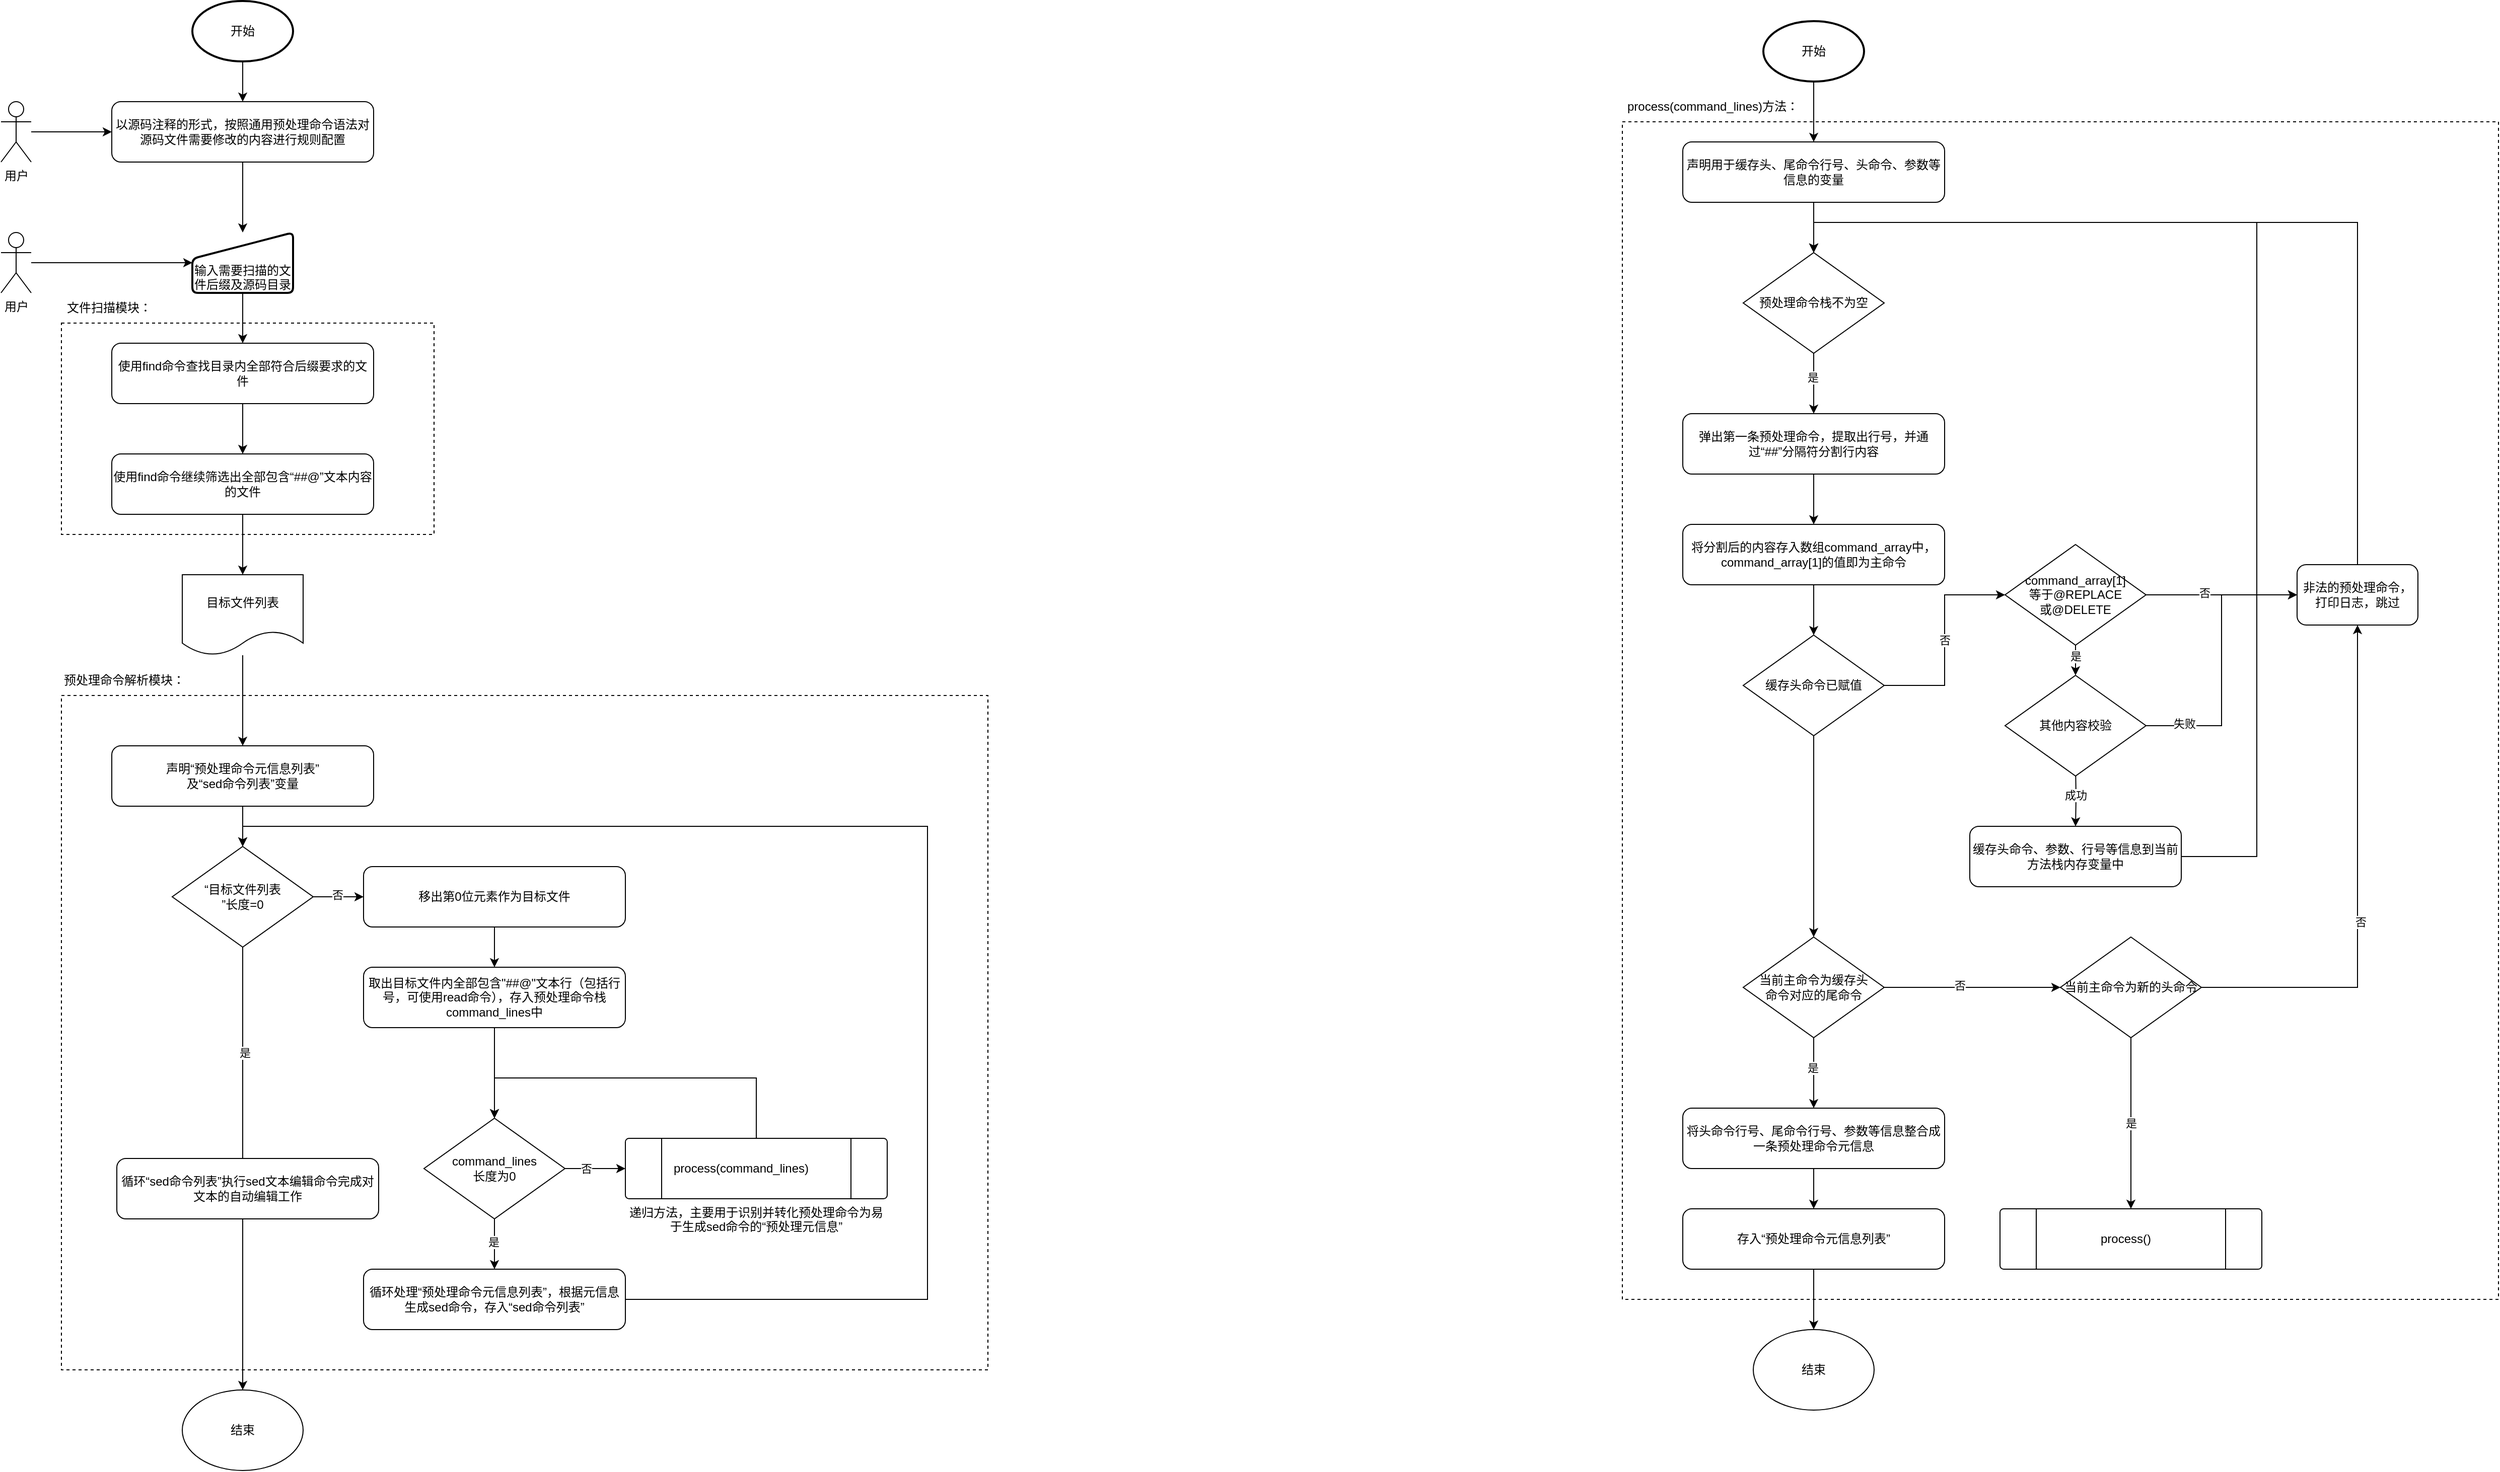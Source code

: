 <mxfile version="21.5.1" type="github">
  <diagram name="第 1 页" id="L_vSuMCrheH9UZkfo6jQ">
    <mxGraphModel dx="2304" dy="550" grid="1" gridSize="10" guides="1" tooltips="1" connect="1" arrows="1" fold="1" page="1" pageScale="1" pageWidth="827" pageHeight="1169" math="0" shadow="0">
      <root>
        <mxCell id="0" />
        <mxCell id="1" parent="0" />
        <mxCell id="4KZR_HS20SmPj8nSOGkS-157" value="" style="group" parent="1" vertex="1" connectable="0">
          <mxGeometry x="1270" y="300" width="870" height="1380" as="geometry" />
        </mxCell>
        <mxCell id="4KZR_HS20SmPj8nSOGkS-155" value="" style="rounded=0;whiteSpace=wrap;html=1;dashed=1;" parent="4KZR_HS20SmPj8nSOGkS-157" vertex="1">
          <mxGeometry y="100" width="870" height="1170" as="geometry" />
        </mxCell>
        <mxCell id="4KZR_HS20SmPj8nSOGkS-23" value="弹出第一条预处理命令，提取出行号，并通过“##”分隔符分割行内容" style="rounded=1;whiteSpace=wrap;html=1;container=0;" parent="4KZR_HS20SmPj8nSOGkS-157" vertex="1">
          <mxGeometry x="60" y="390" width="260" height="60" as="geometry" />
        </mxCell>
        <mxCell id="4KZR_HS20SmPj8nSOGkS-29" style="edgeStyle=orthogonalEdgeStyle;rounded=0;orthogonalLoop=1;jettySize=auto;html=1;" parent="4KZR_HS20SmPj8nSOGkS-157" source="4KZR_HS20SmPj8nSOGkS-24" target="4KZR_HS20SmPj8nSOGkS-23" edge="1">
          <mxGeometry relative="1" as="geometry" />
        </mxCell>
        <mxCell id="4KZR_HS20SmPj8nSOGkS-33" value="是" style="edgeLabel;html=1;align=center;verticalAlign=middle;resizable=0;points=[];container=0;" parent="4KZR_HS20SmPj8nSOGkS-29" vertex="1" connectable="0">
          <mxGeometry x="-0.2" y="2" relative="1" as="geometry">
            <mxPoint x="-3" as="offset" />
          </mxGeometry>
        </mxCell>
        <mxCell id="4KZR_HS20SmPj8nSOGkS-24" value="预处理命令栈不为空" style="rhombus;whiteSpace=wrap;html=1;container=0;" parent="4KZR_HS20SmPj8nSOGkS-157" vertex="1">
          <mxGeometry x="120" y="230" width="140" height="100" as="geometry" />
        </mxCell>
        <mxCell id="4KZR_HS20SmPj8nSOGkS-35" value="将分割后的内容存入数组command_array中，command_array[1]的值即为主命令" style="rounded=1;whiteSpace=wrap;html=1;container=0;" parent="4KZR_HS20SmPj8nSOGkS-157" vertex="1">
          <mxGeometry x="60" y="500" width="260" height="60" as="geometry" />
        </mxCell>
        <mxCell id="4KZR_HS20SmPj8nSOGkS-100" style="edgeStyle=orthogonalEdgeStyle;rounded=0;orthogonalLoop=1;jettySize=auto;html=1;" parent="4KZR_HS20SmPj8nSOGkS-157" source="4KZR_HS20SmPj8nSOGkS-23" target="4KZR_HS20SmPj8nSOGkS-35" edge="1">
          <mxGeometry relative="1" as="geometry" />
        </mxCell>
        <mxCell id="4KZR_HS20SmPj8nSOGkS-40" value="缓存头命令已赋值" style="rhombus;whiteSpace=wrap;html=1;container=0;" parent="4KZR_HS20SmPj8nSOGkS-157" vertex="1">
          <mxGeometry x="120" y="610" width="140" height="100" as="geometry" />
        </mxCell>
        <mxCell id="4KZR_HS20SmPj8nSOGkS-83" style="edgeStyle=orthogonalEdgeStyle;rounded=0;orthogonalLoop=1;jettySize=auto;html=1;" parent="4KZR_HS20SmPj8nSOGkS-157" source="4KZR_HS20SmPj8nSOGkS-35" target="4KZR_HS20SmPj8nSOGkS-40" edge="1">
          <mxGeometry relative="1" as="geometry" />
        </mxCell>
        <mxCell id="4KZR_HS20SmPj8nSOGkS-41" value="当前主命令为缓存头&lt;br&gt;命令对应的尾命令" style="rhombus;whiteSpace=wrap;html=1;container=0;" parent="4KZR_HS20SmPj8nSOGkS-157" vertex="1">
          <mxGeometry x="120" y="910" width="140" height="100" as="geometry" />
        </mxCell>
        <mxCell id="4KZR_HS20SmPj8nSOGkS-43" style="edgeStyle=orthogonalEdgeStyle;rounded=0;orthogonalLoop=1;jettySize=auto;html=1;" parent="4KZR_HS20SmPj8nSOGkS-157" source="4KZR_HS20SmPj8nSOGkS-40" target="4KZR_HS20SmPj8nSOGkS-41" edge="1">
          <mxGeometry relative="1" as="geometry" />
        </mxCell>
        <mxCell id="4KZR_HS20SmPj8nSOGkS-42" value="当前主命令为新的头命令" style="rhombus;whiteSpace=wrap;html=1;container=0;" parent="4KZR_HS20SmPj8nSOGkS-157" vertex="1">
          <mxGeometry x="435" y="910" width="140" height="100" as="geometry" />
        </mxCell>
        <mxCell id="4KZR_HS20SmPj8nSOGkS-49" style="edgeStyle=orthogonalEdgeStyle;rounded=0;orthogonalLoop=1;jettySize=auto;html=1;" parent="4KZR_HS20SmPj8nSOGkS-157" source="4KZR_HS20SmPj8nSOGkS-41" target="4KZR_HS20SmPj8nSOGkS-42" edge="1">
          <mxGeometry relative="1" as="geometry" />
        </mxCell>
        <mxCell id="4KZR_HS20SmPj8nSOGkS-50" value="否" style="edgeLabel;html=1;align=center;verticalAlign=middle;resizable=0;points=[];container=0;" parent="4KZR_HS20SmPj8nSOGkS-49" vertex="1" connectable="0">
          <mxGeometry x="-0.143" y="2" relative="1" as="geometry">
            <mxPoint as="offset" />
          </mxGeometry>
        </mxCell>
        <mxCell id="4KZR_HS20SmPj8nSOGkS-44" value="将头命令行号、尾命令行号、参数等信息整合成一条预处理命令元信息" style="rounded=1;whiteSpace=wrap;html=1;container=0;" parent="4KZR_HS20SmPj8nSOGkS-157" vertex="1">
          <mxGeometry x="60" y="1080" width="260" height="60" as="geometry" />
        </mxCell>
        <mxCell id="4KZR_HS20SmPj8nSOGkS-56" style="edgeStyle=orthogonalEdgeStyle;rounded=0;orthogonalLoop=1;jettySize=auto;html=1;" parent="4KZR_HS20SmPj8nSOGkS-157" source="4KZR_HS20SmPj8nSOGkS-41" target="4KZR_HS20SmPj8nSOGkS-44" edge="1">
          <mxGeometry relative="1" as="geometry" />
        </mxCell>
        <mxCell id="4KZR_HS20SmPj8nSOGkS-57" value="是" style="edgeLabel;html=1;align=center;verticalAlign=middle;resizable=0;points=[];container=0;" parent="4KZR_HS20SmPj8nSOGkS-56" vertex="1" connectable="0">
          <mxGeometry x="-0.15" y="1" relative="1" as="geometry">
            <mxPoint x="-2" as="offset" />
          </mxGeometry>
        </mxCell>
        <mxCell id="4KZR_HS20SmPj8nSOGkS-45" value="存入“预处理命令元信息列表”" style="rounded=1;whiteSpace=wrap;html=1;container=0;" parent="4KZR_HS20SmPj8nSOGkS-157" vertex="1">
          <mxGeometry x="60" y="1180" width="260" height="60" as="geometry" />
        </mxCell>
        <mxCell id="4KZR_HS20SmPj8nSOGkS-58" style="edgeStyle=orthogonalEdgeStyle;rounded=0;orthogonalLoop=1;jettySize=auto;html=1;" parent="4KZR_HS20SmPj8nSOGkS-157" source="4KZR_HS20SmPj8nSOGkS-44" target="4KZR_HS20SmPj8nSOGkS-45" edge="1">
          <mxGeometry relative="1" as="geometry" />
        </mxCell>
        <mxCell id="4KZR_HS20SmPj8nSOGkS-71" style="edgeStyle=orthogonalEdgeStyle;rounded=0;orthogonalLoop=1;jettySize=auto;html=1;" parent="4KZR_HS20SmPj8nSOGkS-157" source="4KZR_HS20SmPj8nSOGkS-66" target="4KZR_HS20SmPj8nSOGkS-24" edge="1">
          <mxGeometry relative="1" as="geometry">
            <Array as="points" />
          </mxGeometry>
        </mxCell>
        <mxCell id="4KZR_HS20SmPj8nSOGkS-66" value="声明&lt;span style=&quot;background-color: initial;&quot;&gt;用于缓存头、尾命令行号、头命令、参数等信息的变量&lt;/span&gt;" style="rounded=1;whiteSpace=wrap;html=1;container=0;" parent="4KZR_HS20SmPj8nSOGkS-157" vertex="1">
          <mxGeometry x="60" y="120" width="260" height="60" as="geometry" />
        </mxCell>
        <mxCell id="4KZR_HS20SmPj8nSOGkS-67" value="command_array[1]&lt;br&gt;等于@REPLACE&lt;br&gt;或@DELETE" style="rhombus;whiteSpace=wrap;html=1;container=0;" parent="4KZR_HS20SmPj8nSOGkS-157" vertex="1">
          <mxGeometry x="380" y="520" width="140" height="100" as="geometry" />
        </mxCell>
        <mxCell id="4KZR_HS20SmPj8nSOGkS-74" value="否" style="edgeStyle=orthogonalEdgeStyle;rounded=0;orthogonalLoop=1;jettySize=auto;html=1;" parent="4KZR_HS20SmPj8nSOGkS-157" source="4KZR_HS20SmPj8nSOGkS-40" target="4KZR_HS20SmPj8nSOGkS-67" edge="1">
          <mxGeometry relative="1" as="geometry" />
        </mxCell>
        <mxCell id="4KZR_HS20SmPj8nSOGkS-75" style="edgeStyle=orthogonalEdgeStyle;rounded=0;orthogonalLoop=1;jettySize=auto;html=1;entryX=0.5;entryY=0;entryDx=0;entryDy=0;" parent="4KZR_HS20SmPj8nSOGkS-157" source="4KZR_HS20SmPj8nSOGkS-67" target="4KZR_HS20SmPj8nSOGkS-101" edge="1">
          <mxGeometry relative="1" as="geometry">
            <mxPoint x="450.0" y="680" as="targetPoint" />
          </mxGeometry>
        </mxCell>
        <mxCell id="4KZR_HS20SmPj8nSOGkS-76" value="是" style="edgeLabel;html=1;align=center;verticalAlign=middle;resizable=0;points=[];container=0;" parent="4KZR_HS20SmPj8nSOGkS-75" vertex="1" connectable="0">
          <mxGeometry x="-0.371" y="-1" relative="1" as="geometry">
            <mxPoint x="1" y="-5" as="offset" />
          </mxGeometry>
        </mxCell>
        <mxCell id="4KZR_HS20SmPj8nSOGkS-81" style="edgeStyle=orthogonalEdgeStyle;rounded=0;orthogonalLoop=1;jettySize=auto;html=1;exitX=0.5;exitY=0;exitDx=0;exitDy=0;entryX=0.5;entryY=0;entryDx=0;entryDy=0;" parent="4KZR_HS20SmPj8nSOGkS-157" source="4KZR_HS20SmPj8nSOGkS-77" target="4KZR_HS20SmPj8nSOGkS-24" edge="1">
          <mxGeometry relative="1" as="geometry">
            <mxPoint x="930" y="1065" as="sourcePoint" />
            <mxPoint x="190" y="275" as="targetPoint" />
            <Array as="points">
              <mxPoint x="730" y="200" />
              <mxPoint x="190" y="200" />
            </Array>
          </mxGeometry>
        </mxCell>
        <mxCell id="4KZR_HS20SmPj8nSOGkS-77" value="非法的预处理命令，打印日志，跳过" style="rounded=1;whiteSpace=wrap;html=1;container=0;" parent="4KZR_HS20SmPj8nSOGkS-157" vertex="1">
          <mxGeometry x="670" y="540" width="120" height="60" as="geometry" />
        </mxCell>
        <mxCell id="4KZR_HS20SmPj8nSOGkS-80" style="edgeStyle=orthogonalEdgeStyle;rounded=0;orthogonalLoop=1;jettySize=auto;html=1;" parent="4KZR_HS20SmPj8nSOGkS-157" source="4KZR_HS20SmPj8nSOGkS-42" target="4KZR_HS20SmPj8nSOGkS-77" edge="1">
          <mxGeometry relative="1" as="geometry" />
        </mxCell>
        <mxCell id="4KZR_HS20SmPj8nSOGkS-99" value="否" style="edgeLabel;html=1;align=center;verticalAlign=middle;resizable=0;points=[];container=0;" parent="4KZR_HS20SmPj8nSOGkS-80" vertex="1" connectable="0">
          <mxGeometry x="-0.144" y="-3" relative="1" as="geometry">
            <mxPoint as="offset" />
          </mxGeometry>
        </mxCell>
        <mxCell id="4KZR_HS20SmPj8nSOGkS-78" style="edgeStyle=orthogonalEdgeStyle;rounded=0;orthogonalLoop=1;jettySize=auto;html=1;" parent="4KZR_HS20SmPj8nSOGkS-157" source="4KZR_HS20SmPj8nSOGkS-67" target="4KZR_HS20SmPj8nSOGkS-77" edge="1">
          <mxGeometry relative="1" as="geometry" />
        </mxCell>
        <mxCell id="4KZR_HS20SmPj8nSOGkS-79" value="否" style="edgeLabel;html=1;align=center;verticalAlign=middle;resizable=0;points=[];container=0;" parent="4KZR_HS20SmPj8nSOGkS-78" vertex="1" connectable="0">
          <mxGeometry x="-0.225" y="2" relative="1" as="geometry">
            <mxPoint as="offset" />
          </mxGeometry>
        </mxCell>
        <mxCell id="4KZR_HS20SmPj8nSOGkS-86" style="edgeStyle=orthogonalEdgeStyle;rounded=0;orthogonalLoop=1;jettySize=auto;html=1;entryX=0.5;entryY=0;entryDx=0;entryDy=0;exitX=1;exitY=0.5;exitDx=0;exitDy=0;" parent="4KZR_HS20SmPj8nSOGkS-157" source="4KZR_HS20SmPj8nSOGkS-84" target="4KZR_HS20SmPj8nSOGkS-24" edge="1">
          <mxGeometry relative="1" as="geometry">
            <mxPoint x="580" y="1060" as="sourcePoint" />
            <mxPoint x="190" y="280" as="targetPoint" />
            <Array as="points">
              <mxPoint x="630" y="830" />
              <mxPoint x="630" y="200" />
              <mxPoint x="190" y="200" />
            </Array>
          </mxGeometry>
        </mxCell>
        <mxCell id="4KZR_HS20SmPj8nSOGkS-84" value="缓存头命令、参数、行号等信息到当前方法栈内存变量中" style="rounded=1;whiteSpace=wrap;html=1;container=0;" parent="4KZR_HS20SmPj8nSOGkS-157" vertex="1">
          <mxGeometry x="345" y="800" width="210" height="60" as="geometry" />
        </mxCell>
        <mxCell id="4KZR_HS20SmPj8nSOGkS-85" value="" style="edgeStyle=orthogonalEdgeStyle;rounded=0;orthogonalLoop=1;jettySize=auto;html=1;" parent="4KZR_HS20SmPj8nSOGkS-157" target="4KZR_HS20SmPj8nSOGkS-84" edge="1">
          <mxGeometry relative="1" as="geometry">
            <mxPoint x="450.0" y="740" as="sourcePoint" />
          </mxGeometry>
        </mxCell>
        <mxCell id="4KZR_HS20SmPj8nSOGkS-102" value="成功" style="edgeLabel;html=1;align=center;verticalAlign=middle;resizable=0;points=[];container=0;" parent="4KZR_HS20SmPj8nSOGkS-85" vertex="1" connectable="0">
          <mxGeometry x="0.414" y="1" relative="1" as="geometry">
            <mxPoint x="-1" y="-14" as="offset" />
          </mxGeometry>
        </mxCell>
        <mxCell id="4KZR_HS20SmPj8nSOGkS-73" value="是" style="edgeStyle=orthogonalEdgeStyle;rounded=0;orthogonalLoop=1;jettySize=auto;html=1;exitX=0.5;exitY=1;exitDx=0;exitDy=0;entryX=0.5;entryY=0;entryDx=0;entryDy=0;" parent="4KZR_HS20SmPj8nSOGkS-157" source="4KZR_HS20SmPj8nSOGkS-42" target="4KZR_HS20SmPj8nSOGkS-96" edge="1">
          <mxGeometry relative="1" as="geometry">
            <mxPoint x="520" y="1250" as="targetPoint" />
          </mxGeometry>
        </mxCell>
        <mxCell id="4KZR_HS20SmPj8nSOGkS-103" style="edgeStyle=orthogonalEdgeStyle;rounded=0;orthogonalLoop=1;jettySize=auto;html=1;entryX=0;entryY=0.5;entryDx=0;entryDy=0;" parent="4KZR_HS20SmPj8nSOGkS-157" source="4KZR_HS20SmPj8nSOGkS-101" target="4KZR_HS20SmPj8nSOGkS-77" edge="1">
          <mxGeometry relative="1" as="geometry" />
        </mxCell>
        <mxCell id="4KZR_HS20SmPj8nSOGkS-104" value="失败" style="edgeLabel;html=1;align=center;verticalAlign=middle;resizable=0;points=[];container=0;" parent="4KZR_HS20SmPj8nSOGkS-103" vertex="1" connectable="0">
          <mxGeometry x="-0.732" y="2" relative="1" as="geometry">
            <mxPoint as="offset" />
          </mxGeometry>
        </mxCell>
        <mxCell id="4KZR_HS20SmPj8nSOGkS-101" value="其他内容校验" style="rhombus;whiteSpace=wrap;html=1;container=0;" parent="4KZR_HS20SmPj8nSOGkS-157" vertex="1">
          <mxGeometry x="380" y="650" width="140" height="100" as="geometry" />
        </mxCell>
        <mxCell id="4KZR_HS20SmPj8nSOGkS-96" value="" style="verticalLabelPosition=bottom;verticalAlign=top;html=1;shape=process;whiteSpace=wrap;rounded=1;size=0.14;arcSize=6;container=0;" parent="4KZR_HS20SmPj8nSOGkS-157" vertex="1">
          <mxGeometry x="375" y="1180" width="260" height="60" as="geometry" />
        </mxCell>
        <mxCell id="4KZR_HS20SmPj8nSOGkS-97" value="process()" style="text;html=1;strokeColor=none;fillColor=none;align=center;verticalAlign=middle;whiteSpace=wrap;rounded=0;container=0;" parent="4KZR_HS20SmPj8nSOGkS-157" vertex="1">
          <mxGeometry x="435" y="1195" width="130" height="30" as="geometry" />
        </mxCell>
        <mxCell id="4KZR_HS20SmPj8nSOGkS-149" style="edgeStyle=orthogonalEdgeStyle;rounded=0;orthogonalLoop=1;jettySize=auto;html=1;" parent="4KZR_HS20SmPj8nSOGkS-157" source="4KZR_HS20SmPj8nSOGkS-146" target="4KZR_HS20SmPj8nSOGkS-66" edge="1">
          <mxGeometry relative="1" as="geometry" />
        </mxCell>
        <mxCell id="4KZR_HS20SmPj8nSOGkS-146" value="开始" style="strokeWidth=2;html=1;shape=mxgraph.flowchart.start_1;whiteSpace=wrap;" parent="4KZR_HS20SmPj8nSOGkS-157" vertex="1">
          <mxGeometry x="140" width="100" height="60" as="geometry" />
        </mxCell>
        <mxCell id="4KZR_HS20SmPj8nSOGkS-147" value="结束" style="ellipse;whiteSpace=wrap;html=1;" parent="4KZR_HS20SmPj8nSOGkS-157" vertex="1">
          <mxGeometry x="130" y="1300" width="120" height="80" as="geometry" />
        </mxCell>
        <mxCell id="4KZR_HS20SmPj8nSOGkS-148" style="edgeStyle=orthogonalEdgeStyle;rounded=0;orthogonalLoop=1;jettySize=auto;html=1;" parent="4KZR_HS20SmPj8nSOGkS-157" source="4KZR_HS20SmPj8nSOGkS-45" target="4KZR_HS20SmPj8nSOGkS-147" edge="1">
          <mxGeometry relative="1" as="geometry" />
        </mxCell>
        <mxCell id="4KZR_HS20SmPj8nSOGkS-156" value="process(command_lines)方法：" style="text;html=1;strokeColor=none;fillColor=none;align=center;verticalAlign=middle;whiteSpace=wrap;rounded=0;" parent="4KZR_HS20SmPj8nSOGkS-157" vertex="1">
          <mxGeometry y="70" width="180" height="30" as="geometry" />
        </mxCell>
        <mxCell id="4KZR_HS20SmPj8nSOGkS-161" value="" style="group" parent="1" vertex="1" connectable="0">
          <mxGeometry x="-340" y="280" width="980" height="1460" as="geometry" />
        </mxCell>
        <mxCell id="4KZR_HS20SmPj8nSOGkS-159" value="开始" style="strokeWidth=2;html=1;shape=mxgraph.flowchart.start_1;whiteSpace=wrap;" parent="4KZR_HS20SmPj8nSOGkS-161" vertex="1">
          <mxGeometry x="190" width="100" height="60" as="geometry" />
        </mxCell>
        <mxCell id="4KZR_HS20SmPj8nSOGkS-19" value="" style="rounded=0;whiteSpace=wrap;html=1;dashed=1;" parent="4KZR_HS20SmPj8nSOGkS-161" vertex="1">
          <mxGeometry x="60" y="690" width="920" height="670" as="geometry" />
        </mxCell>
        <mxCell id="4KZR_HS20SmPj8nSOGkS-15" value="" style="rounded=0;whiteSpace=wrap;html=1;dashed=1;" parent="4KZR_HS20SmPj8nSOGkS-161" vertex="1">
          <mxGeometry x="60" y="320" width="370" height="210" as="geometry" />
        </mxCell>
        <mxCell id="4KZR_HS20SmPj8nSOGkS-4" value="使用find命令继续筛选出全部包含“##@”文本内容的文件" style="rounded=1;whiteSpace=wrap;html=1;" parent="4KZR_HS20SmPj8nSOGkS-161" vertex="1">
          <mxGeometry x="110" y="450" width="260" height="60" as="geometry" />
        </mxCell>
        <mxCell id="4KZR_HS20SmPj8nSOGkS-12" value="" style="edgeStyle=orthogonalEdgeStyle;rounded=0;orthogonalLoop=1;jettySize=auto;html=1;" parent="4KZR_HS20SmPj8nSOGkS-161" source="4KZR_HS20SmPj8nSOGkS-8" target="4KZR_HS20SmPj8nSOGkS-4" edge="1">
          <mxGeometry relative="1" as="geometry" />
        </mxCell>
        <mxCell id="4KZR_HS20SmPj8nSOGkS-8" value="使用find命令查找目录内全部符合后缀要求的文件" style="rounded=1;whiteSpace=wrap;html=1;" parent="4KZR_HS20SmPj8nSOGkS-161" vertex="1">
          <mxGeometry x="110" y="340" width="260" height="60" as="geometry" />
        </mxCell>
        <mxCell id="4KZR_HS20SmPj8nSOGkS-13" value="目标文件列表" style="shape=document;whiteSpace=wrap;html=1;boundedLbl=1;" parent="4KZR_HS20SmPj8nSOGkS-161" vertex="1">
          <mxGeometry x="180" y="570" width="120" height="80" as="geometry" />
        </mxCell>
        <mxCell id="4KZR_HS20SmPj8nSOGkS-14" value="" style="edgeStyle=orthogonalEdgeStyle;rounded=0;orthogonalLoop=1;jettySize=auto;html=1;" parent="4KZR_HS20SmPj8nSOGkS-161" source="4KZR_HS20SmPj8nSOGkS-4" target="4KZR_HS20SmPj8nSOGkS-13" edge="1">
          <mxGeometry relative="1" as="geometry" />
        </mxCell>
        <mxCell id="4KZR_HS20SmPj8nSOGkS-16" value="文件扫描模块：" style="text;html=1;strokeColor=none;fillColor=none;align=center;verticalAlign=middle;whiteSpace=wrap;rounded=0;" parent="4KZR_HS20SmPj8nSOGkS-161" vertex="1">
          <mxGeometry x="60" y="290" width="95" height="30" as="geometry" />
        </mxCell>
        <mxCell id="4KZR_HS20SmPj8nSOGkS-21" value="预处理命令解析模块：" style="text;html=1;strokeColor=none;fillColor=none;align=center;verticalAlign=middle;whiteSpace=wrap;rounded=0;" parent="4KZR_HS20SmPj8nSOGkS-161" vertex="1">
          <mxGeometry x="60" y="660" width="125" height="30" as="geometry" />
        </mxCell>
        <mxCell id="4KZR_HS20SmPj8nSOGkS-22" value="取出目标文件内全部包含&quot;##@&quot;文本行（包括行号，可使用read命令），存入预处理命令栈command_lines中" style="rounded=1;whiteSpace=wrap;html=1;" parent="4KZR_HS20SmPj8nSOGkS-161" vertex="1">
          <mxGeometry x="360" y="960" width="260" height="60" as="geometry" />
        </mxCell>
        <mxCell id="4KZR_HS20SmPj8nSOGkS-94" value="" style="group" parent="4KZR_HS20SmPj8nSOGkS-161" vertex="1" connectable="0">
          <mxGeometry x="610" y="1130" width="260" height="60" as="geometry" />
        </mxCell>
        <mxCell id="4KZR_HS20SmPj8nSOGkS-89" value="递归方法，主要用于识别并转化预处理命令为易于生成sed命令的“预处理元信息”" style="verticalLabelPosition=bottom;verticalAlign=top;html=1;shape=process;whiteSpace=wrap;rounded=1;size=0.14;arcSize=6;" parent="4KZR_HS20SmPj8nSOGkS-94" vertex="1">
          <mxGeometry x="10" width="260" height="60" as="geometry" />
        </mxCell>
        <mxCell id="4KZR_HS20SmPj8nSOGkS-90" value="process(command_lines)" style="text;html=1;strokeColor=none;fillColor=none;align=center;verticalAlign=middle;whiteSpace=wrap;rounded=0;" parent="4KZR_HS20SmPj8nSOGkS-94" vertex="1">
          <mxGeometry x="60" y="15" width="130" height="30" as="geometry" />
        </mxCell>
        <mxCell id="4KZR_HS20SmPj8nSOGkS-109" value="“目标文件列表&lt;br&gt;”长度=0" style="rhombus;whiteSpace=wrap;html=1;container=0;" parent="4KZR_HS20SmPj8nSOGkS-161" vertex="1">
          <mxGeometry x="170" y="840" width="140" height="100" as="geometry" />
        </mxCell>
        <mxCell id="4KZR_HS20SmPj8nSOGkS-127" style="edgeStyle=orthogonalEdgeStyle;rounded=0;orthogonalLoop=1;jettySize=auto;html=1;" parent="4KZR_HS20SmPj8nSOGkS-161" source="4KZR_HS20SmPj8nSOGkS-110" target="4KZR_HS20SmPj8nSOGkS-22" edge="1">
          <mxGeometry relative="1" as="geometry" />
        </mxCell>
        <mxCell id="4KZR_HS20SmPj8nSOGkS-110" value="移出第0位元素作为目标文件" style="rounded=1;whiteSpace=wrap;html=1;" parent="4KZR_HS20SmPj8nSOGkS-161" vertex="1">
          <mxGeometry x="360" y="860" width="260" height="60" as="geometry" />
        </mxCell>
        <mxCell id="4KZR_HS20SmPj8nSOGkS-126" style="edgeStyle=orthogonalEdgeStyle;rounded=0;orthogonalLoop=1;jettySize=auto;html=1;" parent="4KZR_HS20SmPj8nSOGkS-161" source="4KZR_HS20SmPj8nSOGkS-109" target="4KZR_HS20SmPj8nSOGkS-110" edge="1">
          <mxGeometry relative="1" as="geometry" />
        </mxCell>
        <mxCell id="4KZR_HS20SmPj8nSOGkS-132" value="否" style="edgeLabel;html=1;align=center;verticalAlign=middle;resizable=0;points=[];" parent="4KZR_HS20SmPj8nSOGkS-126" vertex="1" connectable="0">
          <mxGeometry x="-0.067" y="2" relative="1" as="geometry">
            <mxPoint as="offset" />
          </mxGeometry>
        </mxCell>
        <mxCell id="4KZR_HS20SmPj8nSOGkS-130" style="edgeStyle=orthogonalEdgeStyle;rounded=0;orthogonalLoop=1;jettySize=auto;html=1;" parent="4KZR_HS20SmPj8nSOGkS-161" source="4KZR_HS20SmPj8nSOGkS-113" target="4KZR_HS20SmPj8nSOGkS-109" edge="1">
          <mxGeometry relative="1" as="geometry" />
        </mxCell>
        <mxCell id="4KZR_HS20SmPj8nSOGkS-113" value="声明“预处理命令元信息列表”&lt;br&gt;及“sed命令列表”变量" style="rounded=1;whiteSpace=wrap;html=1;" parent="4KZR_HS20SmPj8nSOGkS-161" vertex="1">
          <mxGeometry x="110" y="740" width="260" height="60" as="geometry" />
        </mxCell>
        <mxCell id="4KZR_HS20SmPj8nSOGkS-28" style="edgeStyle=orthogonalEdgeStyle;rounded=0;orthogonalLoop=1;jettySize=auto;html=1;" parent="4KZR_HS20SmPj8nSOGkS-161" source="4KZR_HS20SmPj8nSOGkS-13" target="4KZR_HS20SmPj8nSOGkS-113" edge="1">
          <mxGeometry relative="1" as="geometry">
            <mxPoint x="240" y="710.0" as="targetPoint" />
          </mxGeometry>
        </mxCell>
        <mxCell id="4KZR_HS20SmPj8nSOGkS-133" style="edgeStyle=orthogonalEdgeStyle;rounded=0;orthogonalLoop=1;jettySize=auto;html=1;entryX=0.5;entryY=0;entryDx=0;entryDy=0;" parent="4KZR_HS20SmPj8nSOGkS-161" source="4KZR_HS20SmPj8nSOGkS-114" target="4KZR_HS20SmPj8nSOGkS-109" edge="1">
          <mxGeometry relative="1" as="geometry">
            <Array as="points">
              <mxPoint x="920" y="1290" />
              <mxPoint x="920" y="820" />
              <mxPoint x="240" y="820" />
            </Array>
          </mxGeometry>
        </mxCell>
        <mxCell id="4KZR_HS20SmPj8nSOGkS-114" value="循环处理“预处理命令元信息列表”，根据元信息生成sed命令，存入“sed命令列表”" style="rounded=1;whiteSpace=wrap;html=1;" parent="4KZR_HS20SmPj8nSOGkS-161" vertex="1">
          <mxGeometry x="360" y="1260" width="260" height="60" as="geometry" />
        </mxCell>
        <mxCell id="4KZR_HS20SmPj8nSOGkS-116" style="edgeStyle=orthogonalEdgeStyle;rounded=0;orthogonalLoop=1;jettySize=auto;html=1;" parent="4KZR_HS20SmPj8nSOGkS-161" source="4KZR_HS20SmPj8nSOGkS-115" target="4KZR_HS20SmPj8nSOGkS-89" edge="1">
          <mxGeometry relative="1" as="geometry" />
        </mxCell>
        <mxCell id="4KZR_HS20SmPj8nSOGkS-118" value="否" style="edgeLabel;html=1;align=center;verticalAlign=middle;resizable=0;points=[];" parent="4KZR_HS20SmPj8nSOGkS-116" vertex="1" connectable="0">
          <mxGeometry x="-0.293" relative="1" as="geometry">
            <mxPoint as="offset" />
          </mxGeometry>
        </mxCell>
        <mxCell id="4KZR_HS20SmPj8nSOGkS-121" style="edgeStyle=orthogonalEdgeStyle;rounded=0;orthogonalLoop=1;jettySize=auto;html=1;" parent="4KZR_HS20SmPj8nSOGkS-161" source="4KZR_HS20SmPj8nSOGkS-115" target="4KZR_HS20SmPj8nSOGkS-114" edge="1">
          <mxGeometry relative="1" as="geometry">
            <Array as="points">
              <mxPoint x="490" y="1250" />
              <mxPoint x="490" y="1250" />
            </Array>
          </mxGeometry>
        </mxCell>
        <mxCell id="4KZR_HS20SmPj8nSOGkS-122" value="是" style="edgeLabel;html=1;align=center;verticalAlign=middle;resizable=0;points=[];" parent="4KZR_HS20SmPj8nSOGkS-121" vertex="1" connectable="0">
          <mxGeometry x="-0.1" y="-1" relative="1" as="geometry">
            <mxPoint as="offset" />
          </mxGeometry>
        </mxCell>
        <mxCell id="4KZR_HS20SmPj8nSOGkS-115" value="command_lines&lt;br&gt;长度为0" style="rhombus;whiteSpace=wrap;html=1;container=0;" parent="4KZR_HS20SmPj8nSOGkS-161" vertex="1">
          <mxGeometry x="420" y="1110" width="140" height="100" as="geometry" />
        </mxCell>
        <mxCell id="4KZR_HS20SmPj8nSOGkS-123" style="edgeStyle=orthogonalEdgeStyle;rounded=0;orthogonalLoop=1;jettySize=auto;html=1;" parent="4KZR_HS20SmPj8nSOGkS-161" source="4KZR_HS20SmPj8nSOGkS-22" target="4KZR_HS20SmPj8nSOGkS-115" edge="1">
          <mxGeometry relative="1" as="geometry" />
        </mxCell>
        <mxCell id="4KZR_HS20SmPj8nSOGkS-120" style="edgeStyle=orthogonalEdgeStyle;rounded=0;orthogonalLoop=1;jettySize=auto;html=1;entryX=0.5;entryY=0;entryDx=0;entryDy=0;" parent="4KZR_HS20SmPj8nSOGkS-161" source="4KZR_HS20SmPj8nSOGkS-89" target="4KZR_HS20SmPj8nSOGkS-115" edge="1">
          <mxGeometry relative="1" as="geometry">
            <Array as="points">
              <mxPoint x="750" y="1070" />
              <mxPoint x="490" y="1070" />
            </Array>
          </mxGeometry>
        </mxCell>
        <mxCell id="4KZR_HS20SmPj8nSOGkS-128" value="结束" style="ellipse;whiteSpace=wrap;html=1;" parent="4KZR_HS20SmPj8nSOGkS-161" vertex="1">
          <mxGeometry x="180" y="1380" width="120" height="80" as="geometry" />
        </mxCell>
        <mxCell id="4KZR_HS20SmPj8nSOGkS-129" style="edgeStyle=orthogonalEdgeStyle;rounded=0;orthogonalLoop=1;jettySize=auto;html=1;" parent="4KZR_HS20SmPj8nSOGkS-161" source="4KZR_HS20SmPj8nSOGkS-109" target="4KZR_HS20SmPj8nSOGkS-128" edge="1">
          <mxGeometry relative="1" as="geometry" />
        </mxCell>
        <mxCell id="4KZR_HS20SmPj8nSOGkS-131" value="是" style="edgeLabel;html=1;align=center;verticalAlign=middle;resizable=0;points=[];" parent="4KZR_HS20SmPj8nSOGkS-129" vertex="1" connectable="0">
          <mxGeometry x="-0.522" y="2" relative="1" as="geometry">
            <mxPoint as="offset" />
          </mxGeometry>
        </mxCell>
        <mxCell id="4KZR_HS20SmPj8nSOGkS-134" value="循环“sed命令列表”执行sed文本编辑命令完成对文本的自动编辑工作" style="rounded=1;whiteSpace=wrap;html=1;" parent="4KZR_HS20SmPj8nSOGkS-161" vertex="1">
          <mxGeometry x="115" y="1150" width="260" height="60" as="geometry" />
        </mxCell>
        <mxCell id="4KZR_HS20SmPj8nSOGkS-136" style="edgeStyle=orthogonalEdgeStyle;rounded=0;orthogonalLoop=1;jettySize=auto;html=1;" parent="4KZR_HS20SmPj8nSOGkS-161" source="4KZR_HS20SmPj8nSOGkS-135" target="4KZR_HS20SmPj8nSOGkS-8" edge="1">
          <mxGeometry relative="1" as="geometry" />
        </mxCell>
        <mxCell id="4KZR_HS20SmPj8nSOGkS-135" value="&lt;br&gt;&lt;br&gt;输入需要扫描的文件后缀及源码目录" style="html=1;strokeWidth=2;shape=manualInput;whiteSpace=wrap;rounded=1;size=26;arcSize=11;" parent="4KZR_HS20SmPj8nSOGkS-161" vertex="1">
          <mxGeometry x="190" y="230" width="100" height="60" as="geometry" />
        </mxCell>
        <mxCell id="4KZR_HS20SmPj8nSOGkS-141" style="edgeStyle=orthogonalEdgeStyle;rounded=0;orthogonalLoop=1;jettySize=auto;html=1;" parent="4KZR_HS20SmPj8nSOGkS-161" source="4KZR_HS20SmPj8nSOGkS-140" target="4KZR_HS20SmPj8nSOGkS-135" edge="1">
          <mxGeometry relative="1" as="geometry" />
        </mxCell>
        <mxCell id="4KZR_HS20SmPj8nSOGkS-140" value="用户" style="shape=umlActor;verticalLabelPosition=bottom;verticalAlign=top;html=1;outlineConnect=0;" parent="4KZR_HS20SmPj8nSOGkS-161" vertex="1">
          <mxGeometry y="230" width="30" height="60" as="geometry" />
        </mxCell>
        <mxCell id="4KZR_HS20SmPj8nSOGkS-150" value="用户" style="shape=umlActor;verticalLabelPosition=bottom;verticalAlign=top;html=1;outlineConnect=0;" parent="4KZR_HS20SmPj8nSOGkS-161" vertex="1">
          <mxGeometry y="100" width="30" height="60" as="geometry" />
        </mxCell>
        <mxCell id="4KZR_HS20SmPj8nSOGkS-152" style="edgeStyle=orthogonalEdgeStyle;rounded=0;orthogonalLoop=1;jettySize=auto;html=1;" parent="4KZR_HS20SmPj8nSOGkS-161" source="4KZR_HS20SmPj8nSOGkS-151" target="4KZR_HS20SmPj8nSOGkS-135" edge="1">
          <mxGeometry relative="1" as="geometry" />
        </mxCell>
        <mxCell id="4KZR_HS20SmPj8nSOGkS-151" value="以源码注释的形式，按照通用预处理命令语法对源码文件需要修改的内容进行规则配置" style="rounded=1;whiteSpace=wrap;html=1;" parent="4KZR_HS20SmPj8nSOGkS-161" vertex="1">
          <mxGeometry x="110" y="100" width="260" height="60" as="geometry" />
        </mxCell>
        <mxCell id="4KZR_HS20SmPj8nSOGkS-160" style="edgeStyle=orthogonalEdgeStyle;rounded=0;orthogonalLoop=1;jettySize=auto;html=1;" parent="4KZR_HS20SmPj8nSOGkS-161" source="4KZR_HS20SmPj8nSOGkS-159" target="4KZR_HS20SmPj8nSOGkS-151" edge="1">
          <mxGeometry relative="1" as="geometry" />
        </mxCell>
        <mxCell id="4KZR_HS20SmPj8nSOGkS-153" style="edgeStyle=orthogonalEdgeStyle;rounded=0;orthogonalLoop=1;jettySize=auto;html=1;" parent="4KZR_HS20SmPj8nSOGkS-161" source="4KZR_HS20SmPj8nSOGkS-150" target="4KZR_HS20SmPj8nSOGkS-151" edge="1">
          <mxGeometry relative="1" as="geometry" />
        </mxCell>
      </root>
    </mxGraphModel>
  </diagram>
</mxfile>

